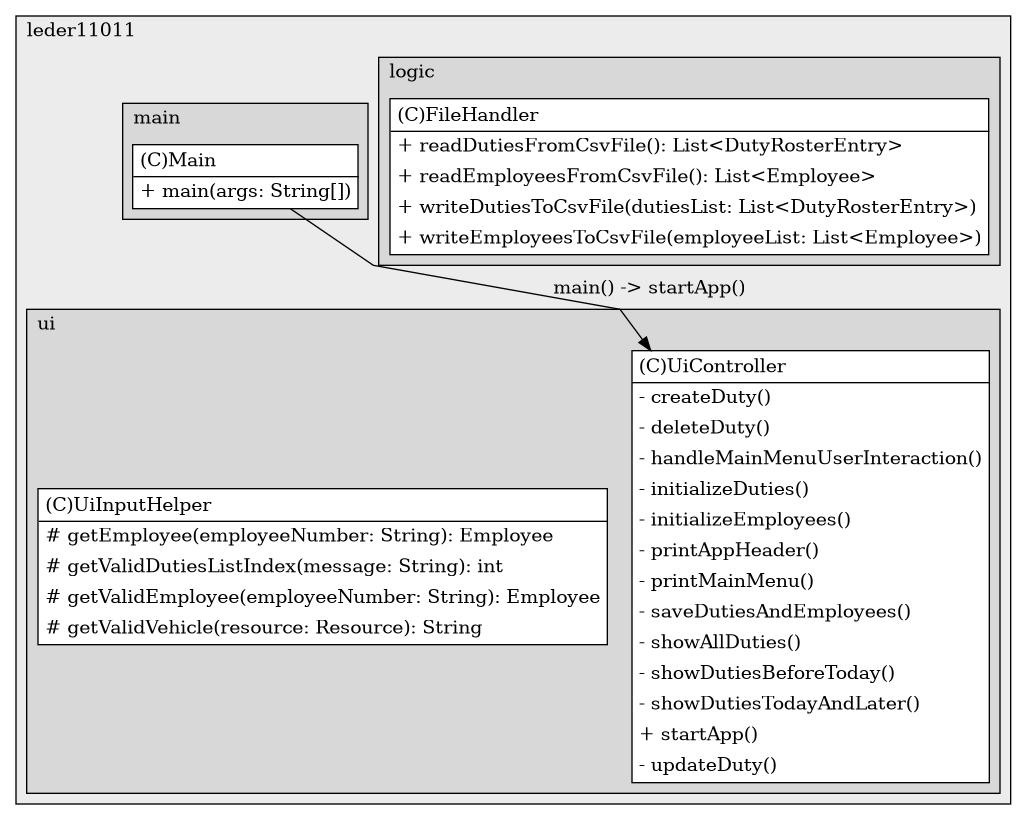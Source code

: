 @startuml

/' diagram meta data start
config=StructureConfiguration;
{
  "projectClassification": {
    "searchMode": "OpenProject", // OpenProject, AllProjects
    "includedProjects": "",
    "pathEndKeywords": "*.impl",
    "isClientPath": "",
    "isClientName": "",
    "isTestPath": "",
    "isTestName": "",
    "isMappingPath": "",
    "isMappingName": "",
    "isDataAccessPath": "",
    "isDataAccessName": "",
    "isDataStructurePath": "",
    "isDataStructureName": "",
    "isInterfaceStructuresPath": "",
    "isInterfaceStructuresName": "",
    "isEntryPointPath": "",
    "isEntryPointName": "",
    "treatFinalFieldsAsMandatory": false
  },
  "graphRestriction": {
    "classPackageExcludeFilter": "",
    "classPackageIncludeFilter": "",
    "classNameExcludeFilter": "",
    "classNameIncludeFilter": "",
    "methodNameExcludeFilter": "",
    "methodNameIncludeFilter": "",
    "removeByInheritance": "", // inheritance/annotation based filtering is done in a second step
    "removeByAnnotation": "",
    "removeByClassPackage": "", // cleanup the graph after inheritance/annotation based filtering is done
    "removeByClassName": "",
    "cutMappings": false,
    "cutEnum": true,
    "cutTests": true,
    "cutClient": true,
    "cutDataAccess": false,
    "cutInterfaceStructures": false,
    "cutDataStructures": false,
    "cutGetterAndSetter": true,
    "cutConstructors": true
  },
  "graphTraversal": {
    "forwardDepth": 6,
    "backwardDepth": 6,
    "classPackageExcludeFilter": "",
    "classPackageIncludeFilter": "",
    "classNameExcludeFilter": "",
    "classNameIncludeFilter": "",
    "methodNameExcludeFilter": "",
    "methodNameIncludeFilter": "",
    "hideMappings": false,
    "hideDataStructures": false,
    "hidePrivateMethods": true,
    "hideInterfaceCalls": true, // indirection: implementation -> interface (is hidden) -> implementation
    "onlyShowApplicationEntryPoints": false, // root node is included
    "useMethodCallsForStructureDiagram": "ForwardOnly" // ForwardOnly, BothDirections, No
  },
  "details": {
    "aggregation": "GroupByClass", // ByClass, GroupByClass, None
    "showClassGenericTypes": true,
    "showMethods": true,
    "showMethodParameterNames": true,
    "showMethodParameterTypes": true,
    "showMethodReturnType": true,
    "showPackageLevels": 2,
    "showDetailedClassStructure": true
  },
  "rootClass": "org.leder11011.main.Main",
  "extensionCallbackMethod": "" // qualified.class.name#methodName - signature: public static String method(String)
}
diagram meta data end '/



digraph g {
    rankdir="TB"
    splines=polyline
    

'nodes 
subgraph cluster_971480264 { 
   	label=leder11011
	labeljust=l
	fillcolor="#ececec"
	style=filled
   
   subgraph cluster_1006373592 { 
   	label=logic
	labeljust=l
	fillcolor="#d8d8d8"
	style=filled
   
   FileHandler1581731570[
	label=<<TABLE BORDER="1" CELLBORDER="0" CELLPADDING="4" CELLSPACING="0">
<TR><TD ALIGN="LEFT" >(C)FileHandler</TD></TR>
<HR/>
<TR><TD ALIGN="LEFT" >+ readDutiesFromCsvFile(): List&lt;DutyRosterEntry&gt;</TD></TR>
<TR><TD ALIGN="LEFT" >+ readEmployeesFromCsvFile(): List&lt;Employee&gt;</TD></TR>
<TR><TD ALIGN="LEFT" >+ writeDutiesToCsvFile(dutiesList: List&lt;DutyRosterEntry&gt;)</TD></TR>
<TR><TD ALIGN="LEFT" >+ writeEmployeesToCsvFile(employeeList: List&lt;Employee&gt;)</TD></TR>
</TABLE>>
	style=filled
	margin=0
	shape=plaintext
	fillcolor="#FFFFFF"
];
} 

subgraph cluster_1695015249 { 
   	label=main
	labeljust=l
	fillcolor="#d8d8d8"
	style=filled
   
   Main1297965989[
	label=<<TABLE BORDER="1" CELLBORDER="0" CELLPADDING="4" CELLSPACING="0">
<TR><TD ALIGN="LEFT" >(C)Main</TD></TR>
<HR/>
<TR><TD ALIGN="LEFT" >+ main(args: String[])</TD></TR>
</TABLE>>
	style=filled
	margin=0
	shape=plaintext
	fillcolor="#FFFFFF"
];
} 

subgraph cluster_1878856438 { 
   	label=ui
	labeljust=l
	fillcolor="#d8d8d8"
	style=filled
   
   UiController1178536064[
	label=<<TABLE BORDER="1" CELLBORDER="0" CELLPADDING="4" CELLSPACING="0">
<TR><TD ALIGN="LEFT" >(C)UiController</TD></TR>
<HR/>
<TR><TD ALIGN="LEFT" >- createDuty()</TD></TR>
<TR><TD ALIGN="LEFT" >- deleteDuty()</TD></TR>
<TR><TD ALIGN="LEFT" >- handleMainMenuUserInteraction()</TD></TR>
<TR><TD ALIGN="LEFT" >- initializeDuties()</TD></TR>
<TR><TD ALIGN="LEFT" >- initializeEmployees()</TD></TR>
<TR><TD ALIGN="LEFT" >- printAppHeader()</TD></TR>
<TR><TD ALIGN="LEFT" >- printMainMenu()</TD></TR>
<TR><TD ALIGN="LEFT" >- saveDutiesAndEmployees()</TD></TR>
<TR><TD ALIGN="LEFT" >- showAllDuties()</TD></TR>
<TR><TD ALIGN="LEFT" >- showDutiesBeforeToday()</TD></TR>
<TR><TD ALIGN="LEFT" >- showDutiesTodayAndLater()</TD></TR>
<TR><TD ALIGN="LEFT" >+ startApp()</TD></TR>
<TR><TD ALIGN="LEFT" >- updateDuty()</TD></TR>
</TABLE>>
	style=filled
	margin=0
	shape=plaintext
	fillcolor="#FFFFFF"
];

UiInputHelper1178536064[
	label=<<TABLE BORDER="1" CELLBORDER="0" CELLPADDING="4" CELLSPACING="0">
<TR><TD ALIGN="LEFT" >(C)UiInputHelper</TD></TR>
<HR/>
<TR><TD ALIGN="LEFT" ># getEmployee(employeeNumber: String): Employee</TD></TR>
<TR><TD ALIGN="LEFT" ># getValidDutiesListIndex(message: String): int</TD></TR>
<TR><TD ALIGN="LEFT" ># getValidEmployee(employeeNumber: String): Employee</TD></TR>
<TR><TD ALIGN="LEFT" ># getValidVehicle(resource: Resource): String</TD></TR>
</TABLE>>
	style=filled
	margin=0
	shape=plaintext
	fillcolor="#FFFFFF"
];
} 
} 

'edges    
Main1297965989 -> UiController1178536064[label="main() -> startApp()"];
    
}
@enduml